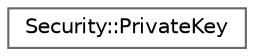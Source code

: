 digraph "Graphical Class Hierarchy"
{
 // LATEX_PDF_SIZE
  bgcolor="transparent";
  edge [fontname=Helvetica,fontsize=10,labelfontname=Helvetica,labelfontsize=10];
  node [fontname=Helvetica,fontsize=10,shape=box,height=0.2,width=0.4];
  rankdir="LR";
  Node0 [label="Security::PrivateKey",height=0.2,width=0.4,color="grey40", fillcolor="white", style="filled",URL="$de/d3e/classSecurity_1_1PrivateKey.html",tooltip="PKCS8 private key."];
}
